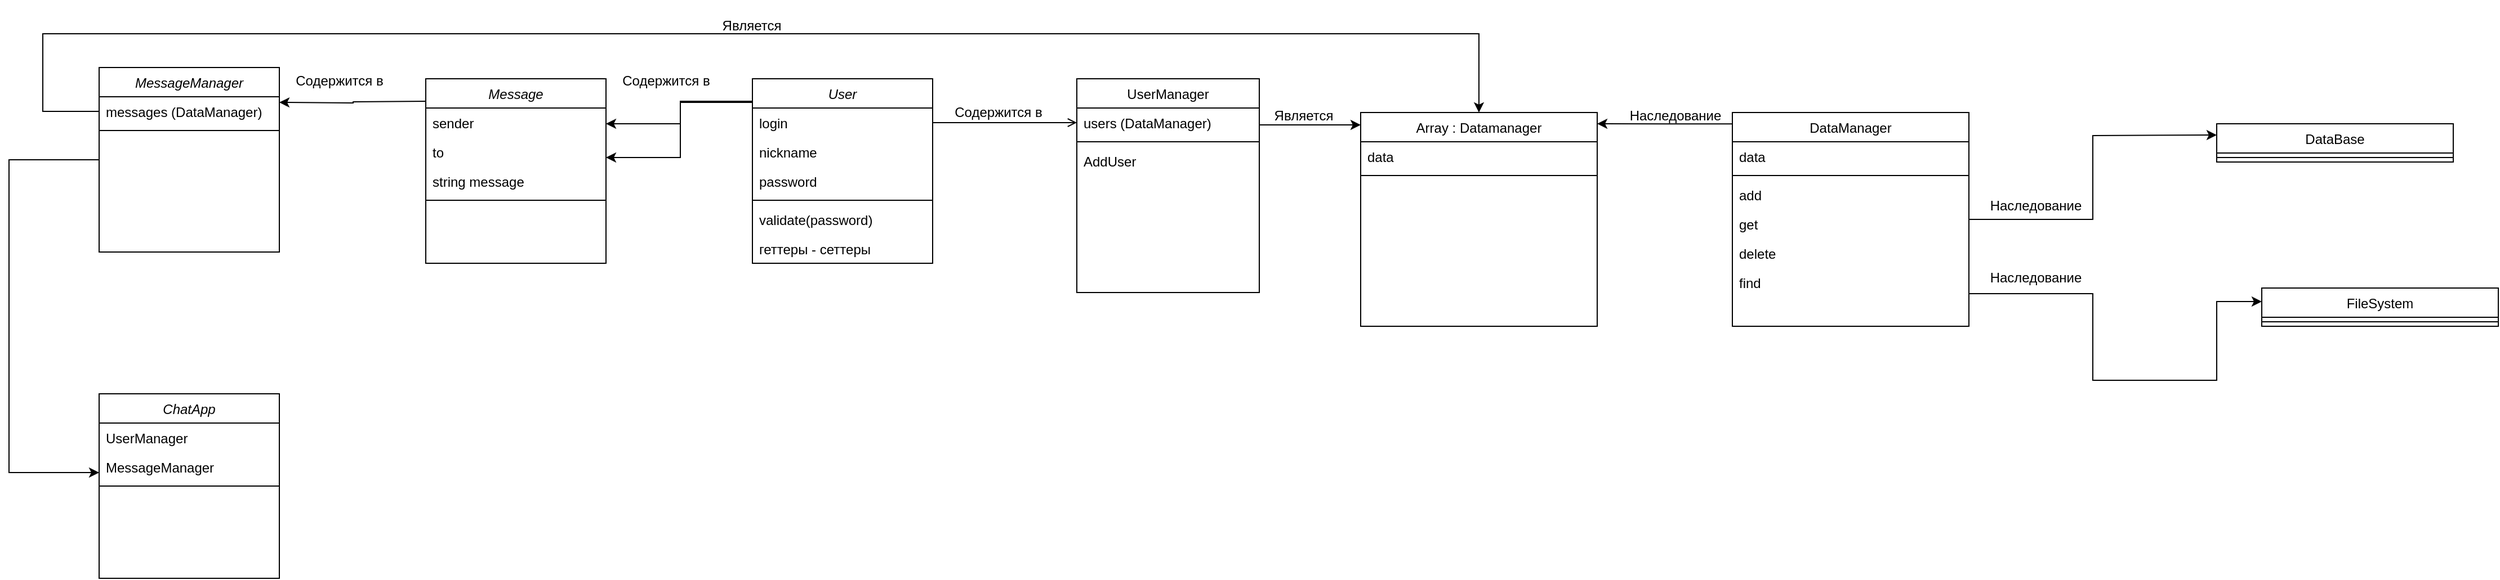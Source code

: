 <mxfile version="26.1.3">
  <diagram id="C5RBs43oDa-KdzZeNtuy" name="Page-1">
    <mxGraphModel dx="2514" dy="920" grid="1" gridSize="10" guides="1" tooltips="1" connect="1" arrows="1" fold="1" page="1" pageScale="1" pageWidth="827" pageHeight="1169" math="0" shadow="0">
      <root>
        <mxCell id="WIyWlLk6GJQsqaUBKTNV-0" />
        <mxCell id="WIyWlLk6GJQsqaUBKTNV-1" parent="WIyWlLk6GJQsqaUBKTNV-0" />
        <mxCell id="zkfFHV4jXpPFQw0GAbJ--0" value="User" style="swimlane;fontStyle=2;align=center;verticalAlign=top;childLayout=stackLayout;horizontal=1;startSize=26;horizontalStack=0;resizeParent=1;resizeLast=0;collapsible=1;marginBottom=0;rounded=0;shadow=0;strokeWidth=1;" parent="WIyWlLk6GJQsqaUBKTNV-1" vertex="1">
          <mxGeometry x="220" y="120" width="160" height="164" as="geometry">
            <mxRectangle x="220" y="120" width="160" height="26" as="alternateBounds" />
          </mxGeometry>
        </mxCell>
        <mxCell id="zkfFHV4jXpPFQw0GAbJ--1" value="login" style="text;align=left;verticalAlign=top;spacingLeft=4;spacingRight=4;overflow=hidden;rotatable=0;points=[[0,0.5],[1,0.5]];portConstraint=eastwest;" parent="zkfFHV4jXpPFQw0GAbJ--0" vertex="1">
          <mxGeometry y="26" width="160" height="26" as="geometry" />
        </mxCell>
        <mxCell id="zkfFHV4jXpPFQw0GAbJ--2" value="nickname" style="text;align=left;verticalAlign=top;spacingLeft=4;spacingRight=4;overflow=hidden;rotatable=0;points=[[0,0.5],[1,0.5]];portConstraint=eastwest;rounded=0;shadow=0;html=0;" parent="zkfFHV4jXpPFQw0GAbJ--0" vertex="1">
          <mxGeometry y="52" width="160" height="26" as="geometry" />
        </mxCell>
        <mxCell id="zkfFHV4jXpPFQw0GAbJ--3" value="password" style="text;align=left;verticalAlign=top;spacingLeft=4;spacingRight=4;overflow=hidden;rotatable=0;points=[[0,0.5],[1,0.5]];portConstraint=eastwest;rounded=0;shadow=0;html=0;" parent="zkfFHV4jXpPFQw0GAbJ--0" vertex="1">
          <mxGeometry y="78" width="160" height="26" as="geometry" />
        </mxCell>
        <mxCell id="zkfFHV4jXpPFQw0GAbJ--4" value="" style="line;html=1;strokeWidth=1;align=left;verticalAlign=middle;spacingTop=-1;spacingLeft=3;spacingRight=3;rotatable=0;labelPosition=right;points=[];portConstraint=eastwest;" parent="zkfFHV4jXpPFQw0GAbJ--0" vertex="1">
          <mxGeometry y="104" width="160" height="8" as="geometry" />
        </mxCell>
        <mxCell id="zkfFHV4jXpPFQw0GAbJ--5" value="validate(password)" style="text;align=left;verticalAlign=top;spacingLeft=4;spacingRight=4;overflow=hidden;rotatable=0;points=[[0,0.5],[1,0.5]];portConstraint=eastwest;" parent="zkfFHV4jXpPFQw0GAbJ--0" vertex="1">
          <mxGeometry y="112" width="160" height="26" as="geometry" />
        </mxCell>
        <mxCell id="7TftrQmajb-ajGZfy2fV-3" value="геттеры - сеттеры" style="text;align=left;verticalAlign=top;spacingLeft=4;spacingRight=4;overflow=hidden;rotatable=0;points=[[0,0.5],[1,0.5]];portConstraint=eastwest;" vertex="1" parent="zkfFHV4jXpPFQw0GAbJ--0">
          <mxGeometry y="138" width="160" height="26" as="geometry" />
        </mxCell>
        <mxCell id="zkfFHV4jXpPFQw0GAbJ--17" value="UserManager" style="swimlane;fontStyle=0;align=center;verticalAlign=top;childLayout=stackLayout;horizontal=1;startSize=26;horizontalStack=0;resizeParent=1;resizeLast=0;collapsible=1;marginBottom=0;rounded=0;shadow=0;strokeWidth=1;" parent="WIyWlLk6GJQsqaUBKTNV-1" vertex="1">
          <mxGeometry x="508" y="120" width="162" height="190" as="geometry">
            <mxRectangle x="508" y="120" width="160" height="26" as="alternateBounds" />
          </mxGeometry>
        </mxCell>
        <mxCell id="zkfFHV4jXpPFQw0GAbJ--19" value="users (DataManager)" style="text;align=left;verticalAlign=top;spacingLeft=4;spacingRight=4;overflow=hidden;rotatable=0;points=[[0,0.5],[1,0.5]];portConstraint=eastwest;rounded=0;shadow=0;html=0;" parent="zkfFHV4jXpPFQw0GAbJ--17" vertex="1">
          <mxGeometry y="26" width="162" height="26" as="geometry" />
        </mxCell>
        <mxCell id="zkfFHV4jXpPFQw0GAbJ--23" value="" style="line;html=1;strokeWidth=1;align=left;verticalAlign=middle;spacingTop=-1;spacingLeft=3;spacingRight=3;rotatable=0;labelPosition=right;points=[];portConstraint=eastwest;" parent="zkfFHV4jXpPFQw0GAbJ--17" vertex="1">
          <mxGeometry y="52" width="162" height="8" as="geometry" />
        </mxCell>
        <mxCell id="7TftrQmajb-ajGZfy2fV-8" value="AddUser" style="text;align=left;verticalAlign=top;spacingLeft=4;spacingRight=4;overflow=hidden;rotatable=0;points=[[0,0.5],[1,0.5]];portConstraint=eastwest;rounded=0;shadow=0;html=0;" vertex="1" parent="zkfFHV4jXpPFQw0GAbJ--17">
          <mxGeometry y="60" width="162" height="26" as="geometry" />
        </mxCell>
        <mxCell id="zkfFHV4jXpPFQw0GAbJ--26" value="" style="endArrow=open;shadow=0;strokeWidth=1;rounded=0;curved=0;endFill=1;edgeStyle=elbowEdgeStyle;elbow=vertical;entryX=0;entryY=0.5;entryDx=0;entryDy=0;" parent="WIyWlLk6GJQsqaUBKTNV-1" source="zkfFHV4jXpPFQw0GAbJ--0" target="zkfFHV4jXpPFQw0GAbJ--19" edge="1">
          <mxGeometry x="0.5" y="41" relative="1" as="geometry">
            <mxPoint x="380" y="192" as="sourcePoint" />
            <mxPoint x="540" y="192" as="targetPoint" />
            <mxPoint x="-40" y="32" as="offset" />
          </mxGeometry>
        </mxCell>
        <mxCell id="zkfFHV4jXpPFQw0GAbJ--27" value="" style="resizable=0;align=left;verticalAlign=bottom;labelBackgroundColor=none;fontSize=12;" parent="zkfFHV4jXpPFQw0GAbJ--26" connectable="0" vertex="1">
          <mxGeometry x="-1" relative="1" as="geometry">
            <mxPoint y="4" as="offset" />
          </mxGeometry>
        </mxCell>
        <mxCell id="zkfFHV4jXpPFQw0GAbJ--29" value="Содержится в" style="text;html=1;resizable=0;points=[];;align=center;verticalAlign=middle;labelBackgroundColor=none;rounded=0;shadow=0;strokeWidth=1;fontSize=12;" parent="zkfFHV4jXpPFQw0GAbJ--26" vertex="1" connectable="0">
          <mxGeometry x="0.5" y="49" relative="1" as="geometry">
            <mxPoint x="-38" y="40" as="offset" />
          </mxGeometry>
        </mxCell>
        <mxCell id="7TftrQmajb-ajGZfy2fV-10" value="Содержится в" style="text;html=1;resizable=0;points=[];;align=center;verticalAlign=middle;labelBackgroundColor=none;rounded=0;shadow=0;strokeWidth=1;fontSize=12;" vertex="1" connectable="0" parent="WIyWlLk6GJQsqaUBKTNV-1">
          <mxGeometry x="140" y="120" as="geometry">
            <mxPoint x="3" y="2" as="offset" />
          </mxGeometry>
        </mxCell>
        <mxCell id="7TftrQmajb-ajGZfy2fV-9" style="edgeStyle=orthogonalEdgeStyle;rounded=0;orthogonalLoop=1;jettySize=auto;html=1;" edge="1" parent="WIyWlLk6GJQsqaUBKTNV-1" target="7TftrQmajb-ajGZfy2fV-12">
          <mxGeometry relative="1" as="geometry">
            <mxPoint x="120" y="160" as="targetPoint" />
            <mxPoint x="220" y="140" as="sourcePoint" />
            <Array as="points">
              <mxPoint x="220" y="141" />
              <mxPoint x="156" y="141" />
              <mxPoint x="156" y="160" />
            </Array>
          </mxGeometry>
        </mxCell>
        <mxCell id="7TftrQmajb-ajGZfy2fV-11" value="Message" style="swimlane;fontStyle=2;align=center;verticalAlign=top;childLayout=stackLayout;horizontal=1;startSize=26;horizontalStack=0;resizeParent=1;resizeLast=0;collapsible=1;marginBottom=0;rounded=0;shadow=0;strokeWidth=1;" vertex="1" parent="WIyWlLk6GJQsqaUBKTNV-1">
          <mxGeometry x="-70" y="120" width="160" height="164" as="geometry">
            <mxRectangle x="220" y="120" width="160" height="26" as="alternateBounds" />
          </mxGeometry>
        </mxCell>
        <mxCell id="7TftrQmajb-ajGZfy2fV-12" value="sender" style="text;align=left;verticalAlign=top;spacingLeft=4;spacingRight=4;overflow=hidden;rotatable=0;points=[[0,0.5],[1,0.5]];portConstraint=eastwest;" vertex="1" parent="7TftrQmajb-ajGZfy2fV-11">
          <mxGeometry y="26" width="160" height="26" as="geometry" />
        </mxCell>
        <mxCell id="7TftrQmajb-ajGZfy2fV-13" value="to" style="text;align=left;verticalAlign=top;spacingLeft=4;spacingRight=4;overflow=hidden;rotatable=0;points=[[0,0.5],[1,0.5]];portConstraint=eastwest;rounded=0;shadow=0;html=0;" vertex="1" parent="7TftrQmajb-ajGZfy2fV-11">
          <mxGeometry y="52" width="160" height="26" as="geometry" />
        </mxCell>
        <mxCell id="7TftrQmajb-ajGZfy2fV-14" value="string message" style="text;align=left;verticalAlign=top;spacingLeft=4;spacingRight=4;overflow=hidden;rotatable=0;points=[[0,0.5],[1,0.5]];portConstraint=eastwest;rounded=0;shadow=0;html=0;" vertex="1" parent="7TftrQmajb-ajGZfy2fV-11">
          <mxGeometry y="78" width="160" height="26" as="geometry" />
        </mxCell>
        <mxCell id="7TftrQmajb-ajGZfy2fV-15" value="" style="line;html=1;strokeWidth=1;align=left;verticalAlign=middle;spacingTop=-1;spacingLeft=3;spacingRight=3;rotatable=0;labelPosition=right;points=[];portConstraint=eastwest;" vertex="1" parent="7TftrQmajb-ajGZfy2fV-11">
          <mxGeometry y="104" width="160" height="8" as="geometry" />
        </mxCell>
        <mxCell id="7TftrQmajb-ajGZfy2fV-18" value="Содержится в" style="text;html=1;resizable=0;points=[];;align=center;verticalAlign=middle;labelBackgroundColor=none;rounded=0;shadow=0;strokeWidth=1;fontSize=12;" vertex="1" connectable="0" parent="WIyWlLk6GJQsqaUBKTNV-1">
          <mxGeometry x="-150" y="120" as="geometry">
            <mxPoint x="3" y="2" as="offset" />
          </mxGeometry>
        </mxCell>
        <mxCell id="7TftrQmajb-ajGZfy2fV-19" style="edgeStyle=orthogonalEdgeStyle;rounded=0;orthogonalLoop=1;jettySize=auto;html=1;" edge="1" parent="WIyWlLk6GJQsqaUBKTNV-1">
          <mxGeometry relative="1" as="geometry">
            <mxPoint x="-200" y="141" as="targetPoint" />
            <mxPoint x="-70" y="140" as="sourcePoint" />
          </mxGeometry>
        </mxCell>
        <mxCell id="7TftrQmajb-ajGZfy2fV-48" style="edgeStyle=orthogonalEdgeStyle;rounded=0;orthogonalLoop=1;jettySize=auto;html=1;" edge="1" parent="WIyWlLk6GJQsqaUBKTNV-1" source="7TftrQmajb-ajGZfy2fV-20" target="7TftrQmajb-ajGZfy2fV-43">
          <mxGeometry relative="1" as="geometry">
            <mxPoint x="-110" y="470" as="targetPoint" />
            <Array as="points">
              <mxPoint x="-440" y="192" />
              <mxPoint x="-440" y="470" />
            </Array>
          </mxGeometry>
        </mxCell>
        <mxCell id="7TftrQmajb-ajGZfy2fV-20" value="MessageManager" style="swimlane;fontStyle=2;align=center;verticalAlign=top;childLayout=stackLayout;horizontal=1;startSize=26;horizontalStack=0;resizeParent=1;resizeLast=0;collapsible=1;marginBottom=0;rounded=0;shadow=0;strokeWidth=1;" vertex="1" parent="WIyWlLk6GJQsqaUBKTNV-1">
          <mxGeometry x="-360" y="110" width="160" height="164" as="geometry">
            <mxRectangle x="220" y="120" width="160" height="26" as="alternateBounds" />
          </mxGeometry>
        </mxCell>
        <mxCell id="7TftrQmajb-ajGZfy2fV-21" value="messages (DataManager)" style="text;align=left;verticalAlign=top;spacingLeft=4;spacingRight=4;overflow=hidden;rotatable=0;points=[[0,0.5],[1,0.5]];portConstraint=eastwest;" vertex="1" parent="7TftrQmajb-ajGZfy2fV-20">
          <mxGeometry y="26" width="160" height="26" as="geometry" />
        </mxCell>
        <mxCell id="7TftrQmajb-ajGZfy2fV-24" value="" style="line;html=1;strokeWidth=1;align=left;verticalAlign=middle;spacingTop=-1;spacingLeft=3;spacingRight=3;rotatable=0;labelPosition=right;points=[];portConstraint=eastwest;" vertex="1" parent="7TftrQmajb-ajGZfy2fV-20">
          <mxGeometry y="52" width="160" height="8" as="geometry" />
        </mxCell>
        <mxCell id="7TftrQmajb-ajGZfy2fV-30" style="edgeStyle=orthogonalEdgeStyle;rounded=0;orthogonalLoop=1;jettySize=auto;html=1;" edge="1" parent="WIyWlLk6GJQsqaUBKTNV-1" target="7TftrQmajb-ajGZfy2fV-25">
          <mxGeometry relative="1" as="geometry">
            <mxPoint x="670" y="160" as="sourcePoint" />
            <Array as="points">
              <mxPoint x="670" y="161" />
            </Array>
          </mxGeometry>
        </mxCell>
        <mxCell id="7TftrQmajb-ajGZfy2fV-25" value="Array : Datamanager" style="swimlane;fontStyle=0;align=center;verticalAlign=top;childLayout=stackLayout;horizontal=1;startSize=26;horizontalStack=0;resizeParent=1;resizeLast=0;collapsible=1;marginBottom=0;rounded=0;shadow=0;strokeWidth=1;" vertex="1" parent="WIyWlLk6GJQsqaUBKTNV-1">
          <mxGeometry x="760" y="150" width="210" height="190" as="geometry">
            <mxRectangle x="508" y="120" width="160" height="26" as="alternateBounds" />
          </mxGeometry>
        </mxCell>
        <mxCell id="7TftrQmajb-ajGZfy2fV-26" value="data" style="text;align=left;verticalAlign=top;spacingLeft=4;spacingRight=4;overflow=hidden;rotatable=0;points=[[0,0.5],[1,0.5]];portConstraint=eastwest;rounded=0;shadow=0;html=0;" vertex="1" parent="7TftrQmajb-ajGZfy2fV-25">
          <mxGeometry y="26" width="210" height="26" as="geometry" />
        </mxCell>
        <mxCell id="7TftrQmajb-ajGZfy2fV-27" value="" style="line;html=1;strokeWidth=1;align=left;verticalAlign=middle;spacingTop=-1;spacingLeft=3;spacingRight=3;rotatable=0;labelPosition=right;points=[];portConstraint=eastwest;" vertex="1" parent="7TftrQmajb-ajGZfy2fV-25">
          <mxGeometry y="52" width="210" height="8" as="geometry" />
        </mxCell>
        <mxCell id="7TftrQmajb-ajGZfy2fV-31" value="Является" style="text;html=1;resizable=0;points=[];;align=center;verticalAlign=middle;labelBackgroundColor=none;rounded=0;shadow=0;strokeWidth=1;fontSize=12;" vertex="1" connectable="0" parent="WIyWlLk6GJQsqaUBKTNV-1">
          <mxGeometry x="640" y="130" as="geometry">
            <mxPoint x="69" y="23" as="offset" />
          </mxGeometry>
        </mxCell>
        <mxCell id="7TftrQmajb-ajGZfy2fV-32" style="edgeStyle=orthogonalEdgeStyle;rounded=0;orthogonalLoop=1;jettySize=auto;html=1;" edge="1" parent="WIyWlLk6GJQsqaUBKTNV-1">
          <mxGeometry relative="1" as="geometry">
            <mxPoint x="90" y="190" as="targetPoint" />
            <mxPoint x="220" y="170" as="sourcePoint" />
            <Array as="points">
              <mxPoint x="220" y="140" />
              <mxPoint x="156" y="140" />
              <mxPoint x="156" y="190" />
            </Array>
          </mxGeometry>
        </mxCell>
        <mxCell id="7TftrQmajb-ajGZfy2fV-37" style="edgeStyle=orthogonalEdgeStyle;rounded=0;orthogonalLoop=1;jettySize=auto;html=1;exitX=0;exitY=0.5;exitDx=0;exitDy=0;" edge="1" parent="WIyWlLk6GJQsqaUBKTNV-1" source="7TftrQmajb-ajGZfy2fV-21" target="7TftrQmajb-ajGZfy2fV-25">
          <mxGeometry relative="1" as="geometry">
            <mxPoint x="841" y="150" as="targetPoint" />
            <mxPoint x="-410" y="160" as="sourcePoint" />
            <Array as="points">
              <mxPoint x="-410" y="149" />
              <mxPoint x="-410" y="80" />
              <mxPoint x="865" y="80" />
            </Array>
          </mxGeometry>
        </mxCell>
        <mxCell id="7TftrQmajb-ajGZfy2fV-40" value="Является" style="text;html=1;resizable=0;points=[];;align=center;verticalAlign=middle;labelBackgroundColor=none;rounded=0;shadow=0;strokeWidth=1;fontSize=12;" vertex="1" connectable="0" parent="WIyWlLk6GJQsqaUBKTNV-1">
          <mxGeometry x="150" y="50" as="geometry">
            <mxPoint x="69" y="23" as="offset" />
          </mxGeometry>
        </mxCell>
        <mxCell id="7TftrQmajb-ajGZfy2fV-41" value="ChatApp" style="swimlane;fontStyle=2;align=center;verticalAlign=top;childLayout=stackLayout;horizontal=1;startSize=26;horizontalStack=0;resizeParent=1;resizeLast=0;collapsible=1;marginBottom=0;rounded=0;shadow=0;strokeWidth=1;" vertex="1" parent="WIyWlLk6GJQsqaUBKTNV-1">
          <mxGeometry x="-360" y="400" width="160" height="164" as="geometry">
            <mxRectangle x="220" y="120" width="160" height="26" as="alternateBounds" />
          </mxGeometry>
        </mxCell>
        <mxCell id="7TftrQmajb-ajGZfy2fV-42" value="UserManager" style="text;align=left;verticalAlign=top;spacingLeft=4;spacingRight=4;overflow=hidden;rotatable=0;points=[[0,0.5],[1,0.5]];portConstraint=eastwest;" vertex="1" parent="7TftrQmajb-ajGZfy2fV-41">
          <mxGeometry y="26" width="160" height="26" as="geometry" />
        </mxCell>
        <mxCell id="7TftrQmajb-ajGZfy2fV-43" value="MessageManager" style="text;align=left;verticalAlign=top;spacingLeft=4;spacingRight=4;overflow=hidden;rotatable=0;points=[[0,0.5],[1,0.5]];portConstraint=eastwest;rounded=0;shadow=0;html=0;" vertex="1" parent="7TftrQmajb-ajGZfy2fV-41">
          <mxGeometry y="52" width="160" height="26" as="geometry" />
        </mxCell>
        <mxCell id="7TftrQmajb-ajGZfy2fV-45" value="" style="line;html=1;strokeWidth=1;align=left;verticalAlign=middle;spacingTop=-1;spacingLeft=3;spacingRight=3;rotatable=0;labelPosition=right;points=[];portConstraint=eastwest;" vertex="1" parent="7TftrQmajb-ajGZfy2fV-41">
          <mxGeometry y="78" width="160" height="8" as="geometry" />
        </mxCell>
        <mxCell id="7TftrQmajb-ajGZfy2fV-58" style="edgeStyle=orthogonalEdgeStyle;rounded=0;orthogonalLoop=1;jettySize=auto;html=1;entryX=1;entryY=0.5;entryDx=0;entryDy=0;exitX=0;exitY=0.053;exitDx=0;exitDy=0;exitPerimeter=0;" edge="1" parent="WIyWlLk6GJQsqaUBKTNV-1" source="7TftrQmajb-ajGZfy2fV-51">
          <mxGeometry relative="1" as="geometry">
            <mxPoint x="1010" y="160" as="sourcePoint" />
            <mxPoint x="970" y="160" as="targetPoint" />
          </mxGeometry>
        </mxCell>
        <mxCell id="7TftrQmajb-ajGZfy2fV-60" style="edgeStyle=orthogonalEdgeStyle;rounded=0;orthogonalLoop=1;jettySize=auto;html=1;" edge="1" parent="WIyWlLk6GJQsqaUBKTNV-1" source="7TftrQmajb-ajGZfy2fV-51">
          <mxGeometry relative="1" as="geometry">
            <mxPoint x="1520" y="170" as="targetPoint" />
          </mxGeometry>
        </mxCell>
        <mxCell id="7TftrQmajb-ajGZfy2fV-51" value="DataManager" style="swimlane;fontStyle=0;align=center;verticalAlign=top;childLayout=stackLayout;horizontal=1;startSize=26;horizontalStack=0;resizeParent=1;resizeLast=0;collapsible=1;marginBottom=0;rounded=0;shadow=0;strokeWidth=1;" vertex="1" parent="WIyWlLk6GJQsqaUBKTNV-1">
          <mxGeometry x="1090" y="150" width="210" height="190" as="geometry">
            <mxRectangle x="508" y="120" width="160" height="26" as="alternateBounds" />
          </mxGeometry>
        </mxCell>
        <mxCell id="7TftrQmajb-ajGZfy2fV-52" value="data" style="text;align=left;verticalAlign=top;spacingLeft=4;spacingRight=4;overflow=hidden;rotatable=0;points=[[0,0.5],[1,0.5]];portConstraint=eastwest;rounded=0;shadow=0;html=0;" vertex="1" parent="7TftrQmajb-ajGZfy2fV-51">
          <mxGeometry y="26" width="210" height="26" as="geometry" />
        </mxCell>
        <mxCell id="7TftrQmajb-ajGZfy2fV-53" value="" style="line;html=1;strokeWidth=1;align=left;verticalAlign=middle;spacingTop=-1;spacingLeft=3;spacingRight=3;rotatable=0;labelPosition=right;points=[];portConstraint=eastwest;" vertex="1" parent="7TftrQmajb-ajGZfy2fV-51">
          <mxGeometry y="52" width="210" height="8" as="geometry" />
        </mxCell>
        <mxCell id="7TftrQmajb-ajGZfy2fV-54" value="add" style="text;align=left;verticalAlign=top;spacingLeft=4;spacingRight=4;overflow=hidden;rotatable=0;points=[[0,0.5],[1,0.5]];portConstraint=eastwest;rounded=0;shadow=0;html=0;" vertex="1" parent="7TftrQmajb-ajGZfy2fV-51">
          <mxGeometry y="60" width="210" height="26" as="geometry" />
        </mxCell>
        <mxCell id="7TftrQmajb-ajGZfy2fV-55" value="get" style="text;align=left;verticalAlign=top;spacingLeft=4;spacingRight=4;overflow=hidden;rotatable=0;points=[[0,0.5],[1,0.5]];portConstraint=eastwest;rounded=0;shadow=0;html=0;" vertex="1" parent="7TftrQmajb-ajGZfy2fV-51">
          <mxGeometry y="86" width="210" height="26" as="geometry" />
        </mxCell>
        <mxCell id="7TftrQmajb-ajGZfy2fV-56" value="delete" style="text;align=left;verticalAlign=top;spacingLeft=4;spacingRight=4;overflow=hidden;rotatable=0;points=[[0,0.5],[1,0.5]];portConstraint=eastwest;rounded=0;shadow=0;html=0;" vertex="1" parent="7TftrQmajb-ajGZfy2fV-51">
          <mxGeometry y="112" width="210" height="26" as="geometry" />
        </mxCell>
        <mxCell id="7TftrQmajb-ajGZfy2fV-57" value="find" style="text;align=left;verticalAlign=top;spacingLeft=4;spacingRight=4;overflow=hidden;rotatable=0;points=[[0,0.5],[1,0.5]];portConstraint=eastwest;rounded=0;shadow=0;html=0;" vertex="1" parent="7TftrQmajb-ajGZfy2fV-51">
          <mxGeometry y="138" width="210" height="26" as="geometry" />
        </mxCell>
        <mxCell id="7TftrQmajb-ajGZfy2fV-59" value="Наследование" style="text;html=1;resizable=0;points=[];;align=center;verticalAlign=middle;labelBackgroundColor=none;rounded=0;shadow=0;strokeWidth=1;fontSize=12;" vertex="1" connectable="0" parent="WIyWlLk6GJQsqaUBKTNV-1">
          <mxGeometry x="970" y="130" as="geometry">
            <mxPoint x="69" y="23" as="offset" />
          </mxGeometry>
        </mxCell>
        <mxCell id="7TftrQmajb-ajGZfy2fV-61" style="edgeStyle=orthogonalEdgeStyle;rounded=0;orthogonalLoop=1;jettySize=auto;html=1;" edge="1" parent="WIyWlLk6GJQsqaUBKTNV-1">
          <mxGeometry relative="1" as="geometry">
            <mxPoint x="1560" y="318" as="targetPoint" />
            <mxPoint x="1300" y="310" as="sourcePoint" />
            <Array as="points">
              <mxPoint x="1410" y="311" />
              <mxPoint x="1410" y="388" />
              <mxPoint x="1520" y="388" />
              <mxPoint x="1520" y="318" />
            </Array>
          </mxGeometry>
        </mxCell>
        <mxCell id="7TftrQmajb-ajGZfy2fV-62" value="DataBase" style="swimlane;fontStyle=0;align=center;verticalAlign=top;childLayout=stackLayout;horizontal=1;startSize=26;horizontalStack=0;resizeParent=1;resizeLast=0;collapsible=1;marginBottom=0;rounded=0;shadow=0;strokeWidth=1;" vertex="1" parent="WIyWlLk6GJQsqaUBKTNV-1">
          <mxGeometry x="1520" y="160" width="210" height="34" as="geometry">
            <mxRectangle x="508" y="120" width="160" height="26" as="alternateBounds" />
          </mxGeometry>
        </mxCell>
        <mxCell id="7TftrQmajb-ajGZfy2fV-64" value="" style="line;html=1;strokeWidth=1;align=left;verticalAlign=middle;spacingTop=-1;spacingLeft=3;spacingRight=3;rotatable=0;labelPosition=right;points=[];portConstraint=eastwest;" vertex="1" parent="7TftrQmajb-ajGZfy2fV-62">
          <mxGeometry y="26" width="210" height="8" as="geometry" />
        </mxCell>
        <mxCell id="7TftrQmajb-ajGZfy2fV-69" value="FileSystem" style="swimlane;fontStyle=0;align=center;verticalAlign=top;childLayout=stackLayout;horizontal=1;startSize=26;horizontalStack=0;resizeParent=1;resizeLast=0;collapsible=1;marginBottom=0;rounded=0;shadow=0;strokeWidth=1;" vertex="1" parent="WIyWlLk6GJQsqaUBKTNV-1">
          <mxGeometry x="1560" y="306" width="210" height="34" as="geometry">
            <mxRectangle x="508" y="120" width="160" height="26" as="alternateBounds" />
          </mxGeometry>
        </mxCell>
        <mxCell id="7TftrQmajb-ajGZfy2fV-70" value="" style="line;html=1;strokeWidth=1;align=left;verticalAlign=middle;spacingTop=-1;spacingLeft=3;spacingRight=3;rotatable=0;labelPosition=right;points=[];portConstraint=eastwest;" vertex="1" parent="7TftrQmajb-ajGZfy2fV-69">
          <mxGeometry y="26" width="210" height="8" as="geometry" />
        </mxCell>
        <mxCell id="7TftrQmajb-ajGZfy2fV-71" value="Наследование" style="text;html=1;resizable=0;points=[];;align=center;verticalAlign=middle;labelBackgroundColor=none;rounded=0;shadow=0;strokeWidth=1;fontSize=12;" vertex="1" connectable="0" parent="WIyWlLk6GJQsqaUBKTNV-1">
          <mxGeometry x="1290" y="210" as="geometry">
            <mxPoint x="69" y="23" as="offset" />
          </mxGeometry>
        </mxCell>
        <mxCell id="7TftrQmajb-ajGZfy2fV-72" value="Наследование" style="text;html=1;resizable=0;points=[];;align=center;verticalAlign=middle;labelBackgroundColor=none;rounded=0;shadow=0;strokeWidth=1;fontSize=12;" vertex="1" connectable="0" parent="WIyWlLk6GJQsqaUBKTNV-1">
          <mxGeometry x="1290" y="274" as="geometry">
            <mxPoint x="69" y="23" as="offset" />
          </mxGeometry>
        </mxCell>
      </root>
    </mxGraphModel>
  </diagram>
</mxfile>
